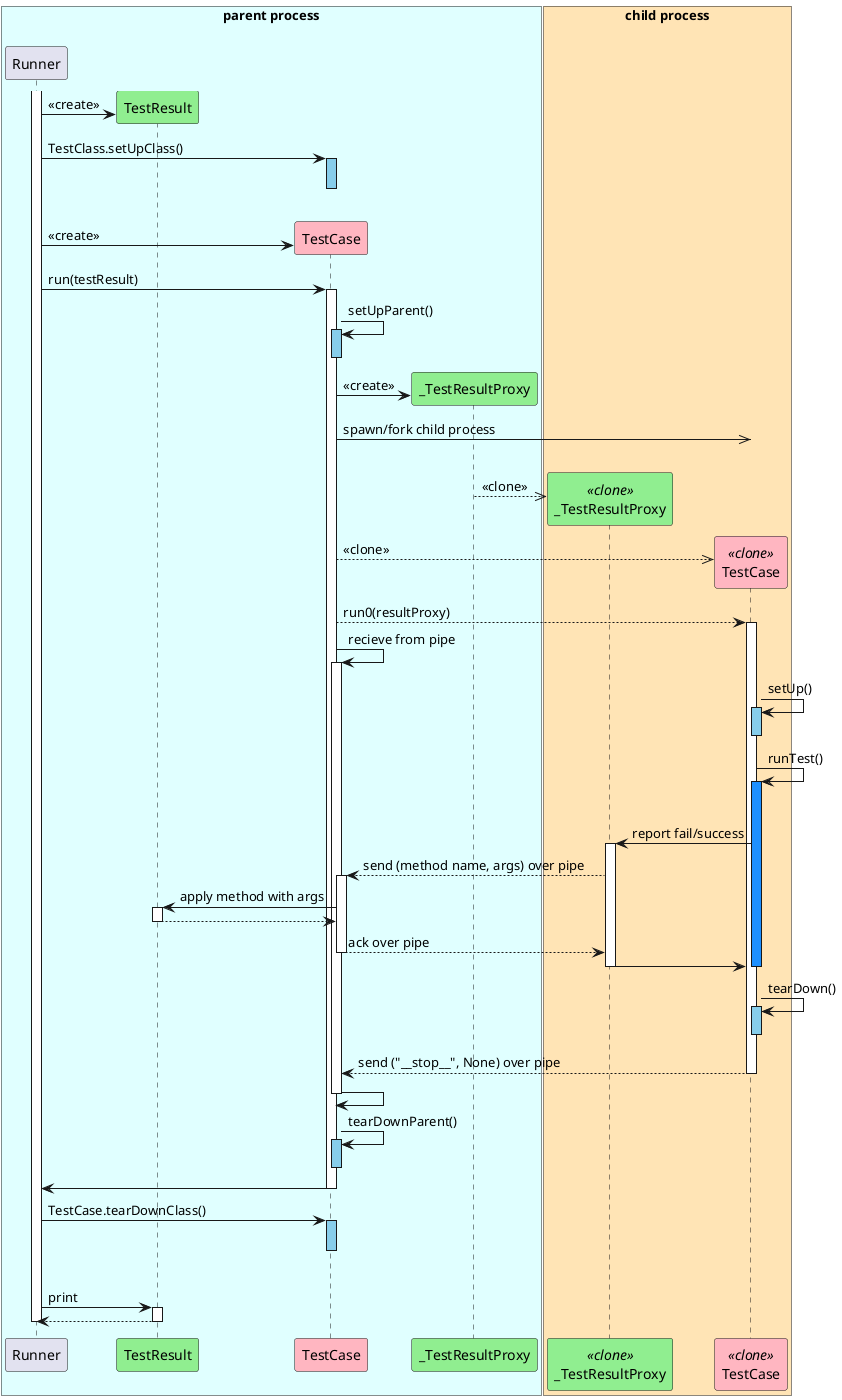 @startuml Sequence diagramm for mixins from `bigflow.testing.isolate`
' View diagram with http://www.plantuml.com/plantuml

box "parent process" #lightcyan
    participant Runner
    participant TestResult #LightGreen
    participant TestCase #LightPink
    participant "_TestResultProxy" as _TestResultProxy #LightGreen
end box

box "child process" #moccasin
    participant "_TestResultProxy" as _TestResultProxy2 <<clone>> #LightGreen
    participant "TestCase" as TestCase2 <<clone>> #LightPink
end box

activate Runner
Runner -> TestResult ** : <<create>>

Runner -> TestCase : TestClass.setUpClass()
activate TestCase #skyblue
deactivate
|||

Runner -> TestCase ** : <<create>>
Runner -> TestCase ++ : run(testResult)

TestCase -> TestCase : setUpParent()
activate TestCase  #skyblue
deactivate

TestCase -> _TestResultProxy **: <<create>>

TestCase ->> TestCase2: spawn/fork child process
|||

_TestResultProxy -->> _TestResultProxy2 ** : <<clone>>
TestCase -->> TestCase2 ** : <<clone>>

TestCase --> TestCase2 ++ : run0(resultProxy)
TestCase -> TestCase ++ : recieve from pipe

TestCase2 -> TestCase2 : setUp()
activate TestCase2  #skyblue
deactivate

TestCase2 -> TestCase2: runTest()

activate TestCase2 #dodgerblue
    |||
    TestCase2 -> _TestResultProxy2 ++ : report fail/success
    _TestResultProxy2 --> TestCase ++ : send (method name, args) over pipe

    TestCase -> TestResult ++ : apply method with args
    return

    TestCase --> _TestResultProxy2 -- : ack over pipe
    _TestResultProxy2 -> TestCase2 --
deactivate TestCase2

TestCase2 -> TestCase2 : tearDown()
activate TestCase2 #skyblue
deactivate

TestCase2 --> TestCase --: send ("~__stop__", None) over pipe
TestCase -> TestCase --

TestCase -> TestCase : tearDownParent()
activate TestCase #skyblue
deactivate

TestCase -> Runner --

Runner -> TestCase : TestCase.tearDownClass()
activate TestCase #skyblue
deactivate
|||

Runner -> TestResult ++ :  print
return

deactivate Runner

@enduml